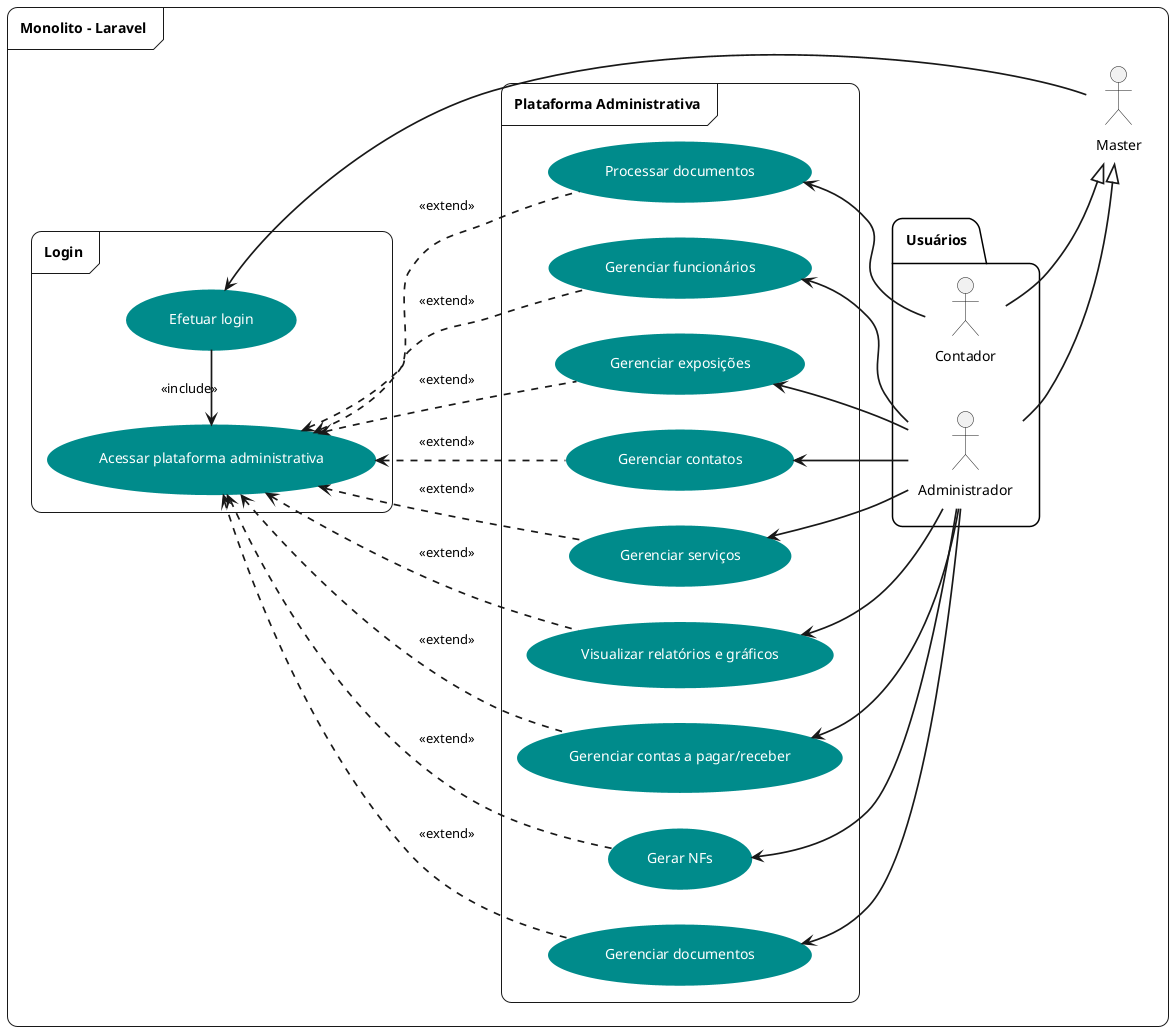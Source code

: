 @startuml "Diagrama de Casos de Uso"
left to right direction
skinparam usecase {
    BackgroundColor darkcyan
    BorderColor darkcyan
    FontColor white
}

skinparam arrow {
    ArrowColor black
    Thickness 1.7
}

skinparam Padding 10
skinparam roundcorner 20
skinparam maxmessagesize 60

frame "Monolito - Laravel" {
    actor "Master" as master

    package "Usuários" {
        actor "Administrador" as admin
        actor "Contador" as contador
    }

    ' Master engloba todos os usuários de administração
    admin --|> master
    contador --|> master

    ' Exemplificando ação de login
    frame "Login" {
        usecase "Efetuar login" as efetuarLogin
        usecase "Acessar plataforma administrativa" as acessarAdminitstrativo
        ' Utilizando linha abaixo apenas paara melhorar exibição do diagrama
        master -[hidden]u-> (efetuarLogin)
        master -[hidden]u-> (efetuarLogin)
        master -[norank]u-> (efetuarLogin)
        (efetuarLogin) -l-> (acessarAdminitstrativo) : <<include>>
    }

    ' Exemplificando ações da área administrativa
    frame "Plataforma Administrativa" {
        usecase "Gerenciar funcionários" as gerenciarFuncionarios
        usecase "Visualizar relatórios e gráficos" as relatoriosGraficos
        usecase "Gerenciar contas a pagar/receber" as gerenciarContas
        usecase "Gerenciar serviços" as gerenciarServicos
        usecase "Gerar NFs" as gerarNFs
        usecase "Gerenciar exposições" as gerenciarExposicoes
        usecase "Gerenciar contatos" as gerenciarContatos
        usecase "Gerenciar documentos" as gerenciarDocumentos
        usecase "Processar documentos" as processarDocumentos
        admin -u-> (gerenciarFuncionarios)
        (gerenciarFuncionarios) .u.> (acessarAdminitstrativo) : <<extend>>
        admin -u-> (gerenciarExposicoes)
        (gerenciarExposicoes) .u.> (acessarAdminitstrativo) : <<extend>>
        admin -u-> (gerenciarContatos)
        (gerenciarContatos) .u.> (acessarAdminitstrativo) : <<extend>>
        admin -u-> (gerenciarServicos)
        (gerenciarServicos) .u.> (acessarAdminitstrativo) : <<extend>>
        admin -u-> (relatoriosGraficos)
        (relatoriosGraficos) .u.> (acessarAdminitstrativo) : <<extend>>
        admin -u-> (gerenciarContas)
        (gerenciarContas) .u.> (acessarAdminitstrativo)  : <<extend>>
        admin -u-> (gerarNFs)
        (gerarNFs) .u.> (acessarAdminitstrativo) : <<extend>>
        admin -u-> (gerenciarDocumentos)
        (gerenciarDocumentos) .u.> (acessarAdminitstrativo) : <<extend>>
        contador -u-> (processarDocumentos)
        (processarDocumentos) .u.> (acessarAdminitstrativo) : <<extend>>
    }
}
@enduml
